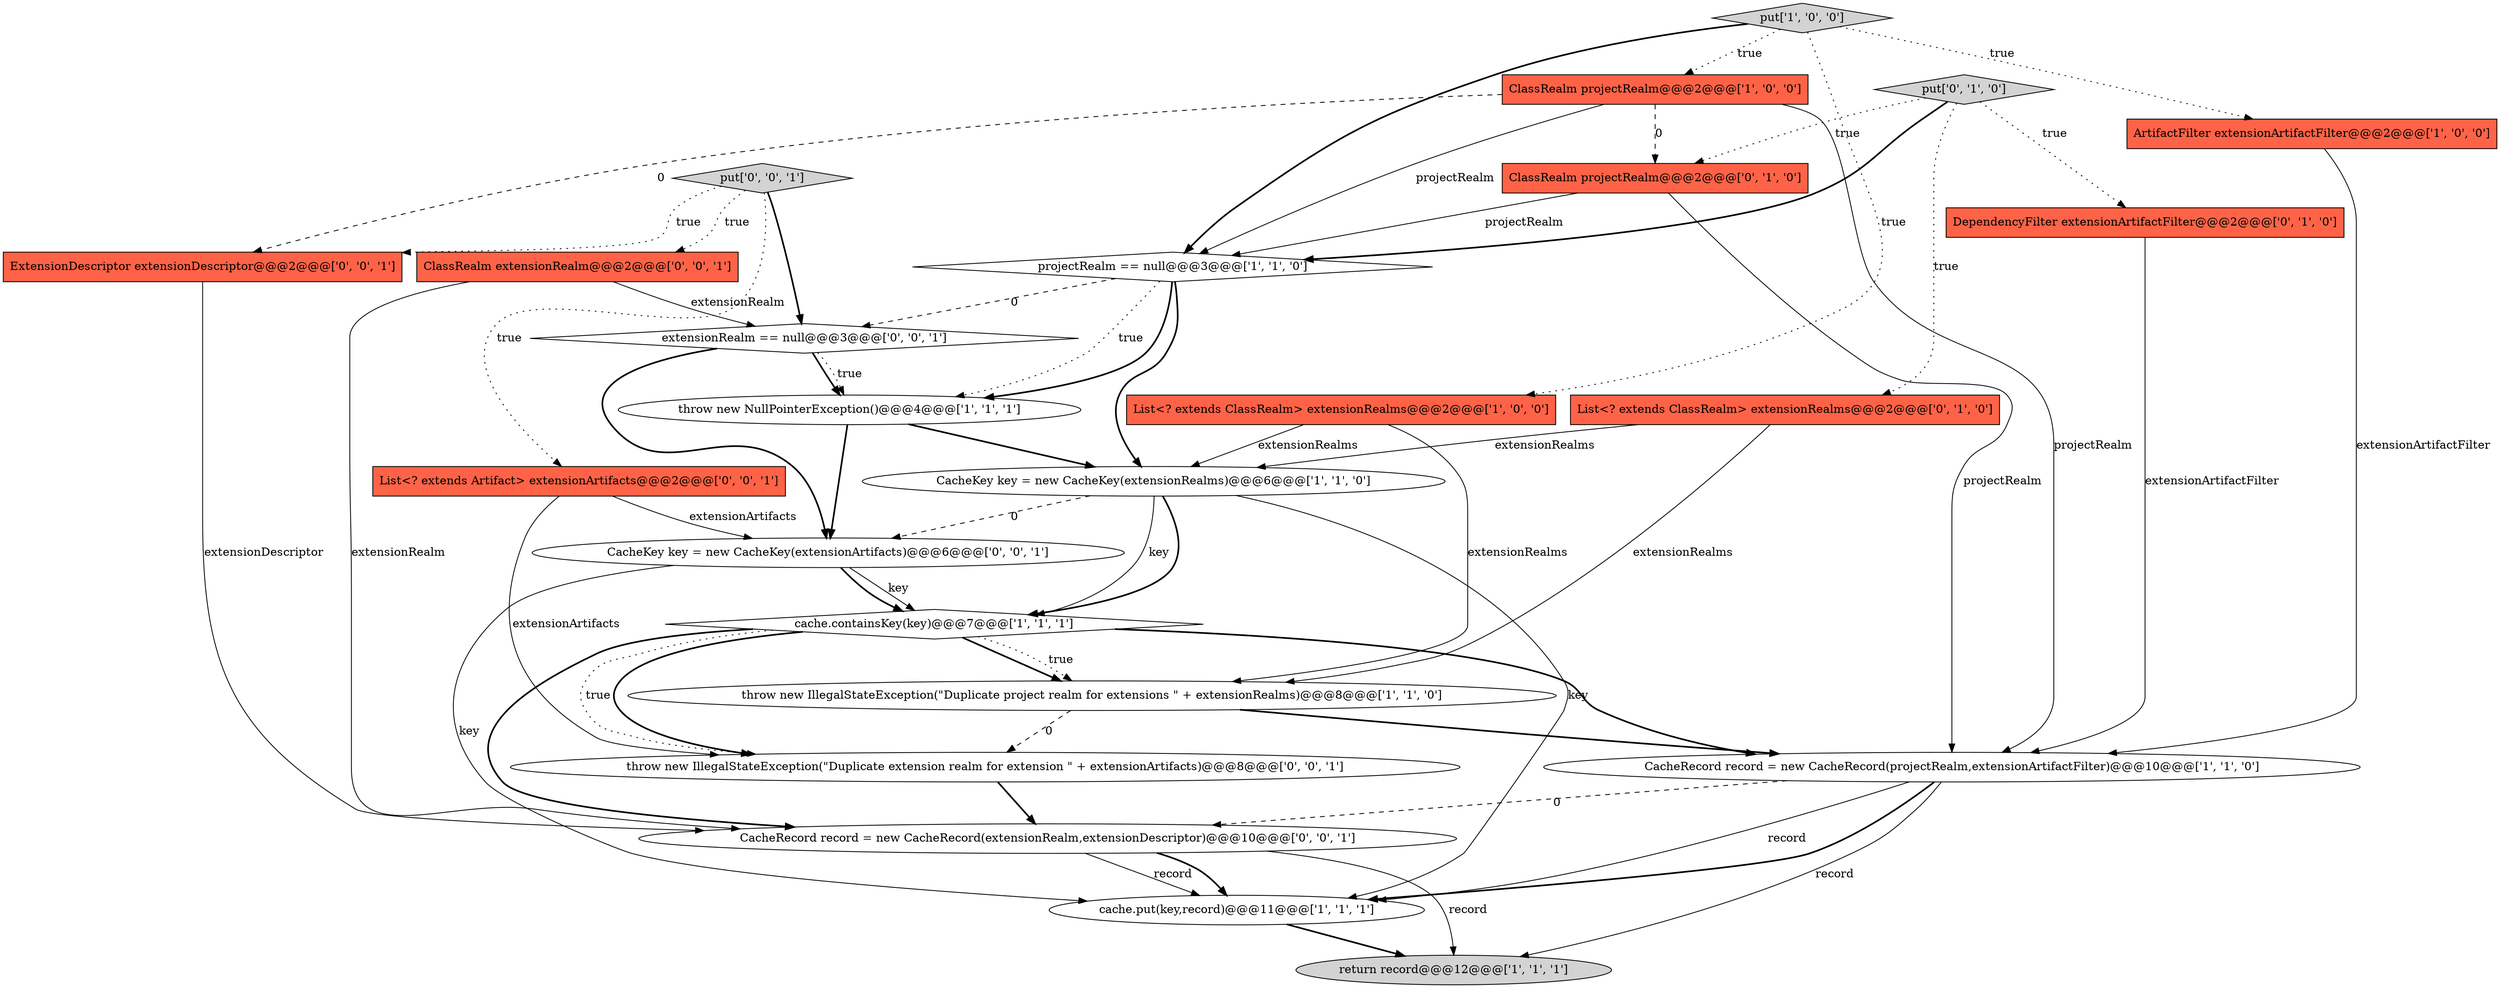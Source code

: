 digraph {
11 [style = filled, label = "throw new IllegalStateException(\"Duplicate project realm for extensions \" + extensionRealms)@@@8@@@['1', '1', '0']", fillcolor = white, shape = ellipse image = "AAA0AAABBB1BBB"];
3 [style = filled, label = "ArtifactFilter extensionArtifactFilter@@@2@@@['1', '0', '0']", fillcolor = tomato, shape = box image = "AAA0AAABBB1BBB"];
0 [style = filled, label = "List<? extends ClassRealm> extensionRealms@@@2@@@['1', '0', '0']", fillcolor = tomato, shape = box image = "AAA0AAABBB1BBB"];
2 [style = filled, label = "cache.put(key,record)@@@11@@@['1', '1', '1']", fillcolor = white, shape = ellipse image = "AAA0AAABBB1BBB"];
14 [style = filled, label = "ClassRealm projectRealm@@@2@@@['0', '1', '0']", fillcolor = tomato, shape = box image = "AAA1AAABBB2BBB"];
13 [style = filled, label = "List<? extends ClassRealm> extensionRealms@@@2@@@['0', '1', '0']", fillcolor = tomato, shape = box image = "AAA0AAABBB2BBB"];
23 [style = filled, label = "throw new IllegalStateException(\"Duplicate extension realm for extension \" + extensionArtifacts)@@@8@@@['0', '0', '1']", fillcolor = white, shape = ellipse image = "AAA0AAABBB3BBB"];
9 [style = filled, label = "CacheKey key = new CacheKey(extensionRealms)@@@6@@@['1', '1', '0']", fillcolor = white, shape = ellipse image = "AAA0AAABBB1BBB"];
17 [style = filled, label = "List<? extends Artifact> extensionArtifacts@@@2@@@['0', '0', '1']", fillcolor = tomato, shape = box image = "AAA0AAABBB3BBB"];
18 [style = filled, label = "CacheRecord record = new CacheRecord(extensionRealm,extensionDescriptor)@@@10@@@['0', '0', '1']", fillcolor = white, shape = ellipse image = "AAA0AAABBB3BBB"];
5 [style = filled, label = "ClassRealm projectRealm@@@2@@@['1', '0', '0']", fillcolor = tomato, shape = box image = "AAA1AAABBB1BBB"];
21 [style = filled, label = "ExtensionDescriptor extensionDescriptor@@@2@@@['0', '0', '1']", fillcolor = tomato, shape = box image = "AAA0AAABBB3BBB"];
19 [style = filled, label = "ClassRealm extensionRealm@@@2@@@['0', '0', '1']", fillcolor = tomato, shape = box image = "AAA0AAABBB3BBB"];
22 [style = filled, label = "CacheKey key = new CacheKey(extensionArtifacts)@@@6@@@['0', '0', '1']", fillcolor = white, shape = ellipse image = "AAA0AAABBB3BBB"];
16 [style = filled, label = "put['0', '0', '1']", fillcolor = lightgray, shape = diamond image = "AAA0AAABBB3BBB"];
15 [style = filled, label = "put['0', '1', '0']", fillcolor = lightgray, shape = diamond image = "AAA0AAABBB2BBB"];
12 [style = filled, label = "DependencyFilter extensionArtifactFilter@@@2@@@['0', '1', '0']", fillcolor = tomato, shape = box image = "AAA0AAABBB2BBB"];
1 [style = filled, label = "throw new NullPointerException()@@@4@@@['1', '1', '1']", fillcolor = white, shape = ellipse image = "AAA0AAABBB1BBB"];
10 [style = filled, label = "return record@@@12@@@['1', '1', '1']", fillcolor = lightgray, shape = ellipse image = "AAA0AAABBB1BBB"];
4 [style = filled, label = "projectRealm == null@@@3@@@['1', '1', '0']", fillcolor = white, shape = diamond image = "AAA0AAABBB1BBB"];
8 [style = filled, label = "put['1', '0', '0']", fillcolor = lightgray, shape = diamond image = "AAA0AAABBB1BBB"];
7 [style = filled, label = "CacheRecord record = new CacheRecord(projectRealm,extensionArtifactFilter)@@@10@@@['1', '1', '0']", fillcolor = white, shape = ellipse image = "AAA0AAABBB1BBB"];
20 [style = filled, label = "extensionRealm == null@@@3@@@['0', '0', '1']", fillcolor = white, shape = diamond image = "AAA0AAABBB3BBB"];
6 [style = filled, label = "cache.containsKey(key)@@@7@@@['1', '1', '1']", fillcolor = white, shape = diamond image = "AAA0AAABBB1BBB"];
16->19 [style = dotted, label="true"];
13->11 [style = solid, label="extensionRealms"];
3->7 [style = solid, label="extensionArtifactFilter"];
4->9 [style = bold, label=""];
5->14 [style = dashed, label="0"];
7->18 [style = dashed, label="0"];
4->1 [style = dotted, label="true"];
6->23 [style = bold, label=""];
6->18 [style = bold, label=""];
16->17 [style = dotted, label="true"];
18->2 [style = solid, label="record"];
6->23 [style = dotted, label="true"];
11->23 [style = dashed, label="0"];
9->22 [style = dashed, label="0"];
18->10 [style = solid, label="record"];
9->6 [style = solid, label="key"];
20->1 [style = bold, label=""];
15->14 [style = dotted, label="true"];
18->2 [style = bold, label=""];
2->10 [style = bold, label=""];
22->6 [style = solid, label="key"];
19->20 [style = solid, label="extensionRealm"];
8->3 [style = dotted, label="true"];
1->9 [style = bold, label=""];
12->7 [style = solid, label="extensionArtifactFilter"];
15->13 [style = dotted, label="true"];
9->2 [style = solid, label="key"];
9->6 [style = bold, label=""];
20->22 [style = bold, label=""];
1->22 [style = bold, label=""];
22->2 [style = solid, label="key"];
20->1 [style = dotted, label="true"];
13->9 [style = solid, label="extensionRealms"];
8->5 [style = dotted, label="true"];
7->2 [style = solid, label="record"];
4->20 [style = dashed, label="0"];
7->2 [style = bold, label=""];
0->9 [style = solid, label="extensionRealms"];
6->11 [style = bold, label=""];
15->4 [style = bold, label=""];
7->10 [style = solid, label="record"];
17->23 [style = solid, label="extensionArtifacts"];
15->12 [style = dotted, label="true"];
5->21 [style = dashed, label="0"];
16->21 [style = dotted, label="true"];
8->0 [style = dotted, label="true"];
4->1 [style = bold, label=""];
0->11 [style = solid, label="extensionRealms"];
6->11 [style = dotted, label="true"];
8->4 [style = bold, label=""];
5->4 [style = solid, label="projectRealm"];
21->18 [style = solid, label="extensionDescriptor"];
14->7 [style = solid, label="projectRealm"];
6->7 [style = bold, label=""];
19->18 [style = solid, label="extensionRealm"];
16->20 [style = bold, label=""];
23->18 [style = bold, label=""];
5->7 [style = solid, label="projectRealm"];
11->7 [style = bold, label=""];
14->4 [style = solid, label="projectRealm"];
22->6 [style = bold, label=""];
17->22 [style = solid, label="extensionArtifacts"];
}
